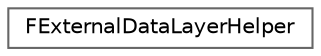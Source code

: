 digraph "Graphical Class Hierarchy"
{
 // INTERACTIVE_SVG=YES
 // LATEX_PDF_SIZE
  bgcolor="transparent";
  edge [fontname=Helvetica,fontsize=10,labelfontname=Helvetica,labelfontsize=10];
  node [fontname=Helvetica,fontsize=10,shape=box,height=0.2,width=0.4];
  rankdir="LR";
  Node0 [id="Node000000",label="FExternalDataLayerHelper",height=0.2,width=0.4,color="grey40", fillcolor="white", style="filled",URL="$d2/d96/classFExternalDataLayerHelper.html",tooltip=" "];
}
